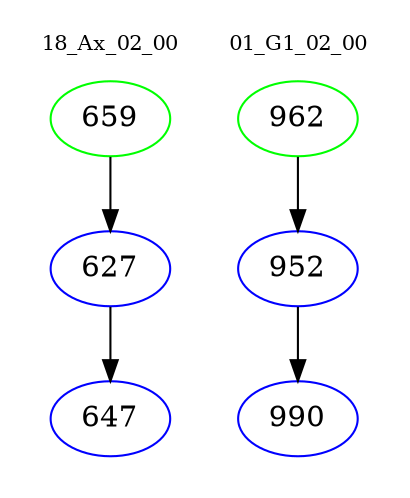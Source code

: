 digraph{
subgraph cluster_0 {
color = white
label = "18_Ax_02_00";
fontsize=10;
T0_659 [label="659", color="green"]
T0_659 -> T0_627 [color="black"]
T0_627 [label="627", color="blue"]
T0_627 -> T0_647 [color="black"]
T0_647 [label="647", color="blue"]
}
subgraph cluster_1 {
color = white
label = "01_G1_02_00";
fontsize=10;
T1_962 [label="962", color="green"]
T1_962 -> T1_952 [color="black"]
T1_952 [label="952", color="blue"]
T1_952 -> T1_990 [color="black"]
T1_990 [label="990", color="blue"]
}
}
